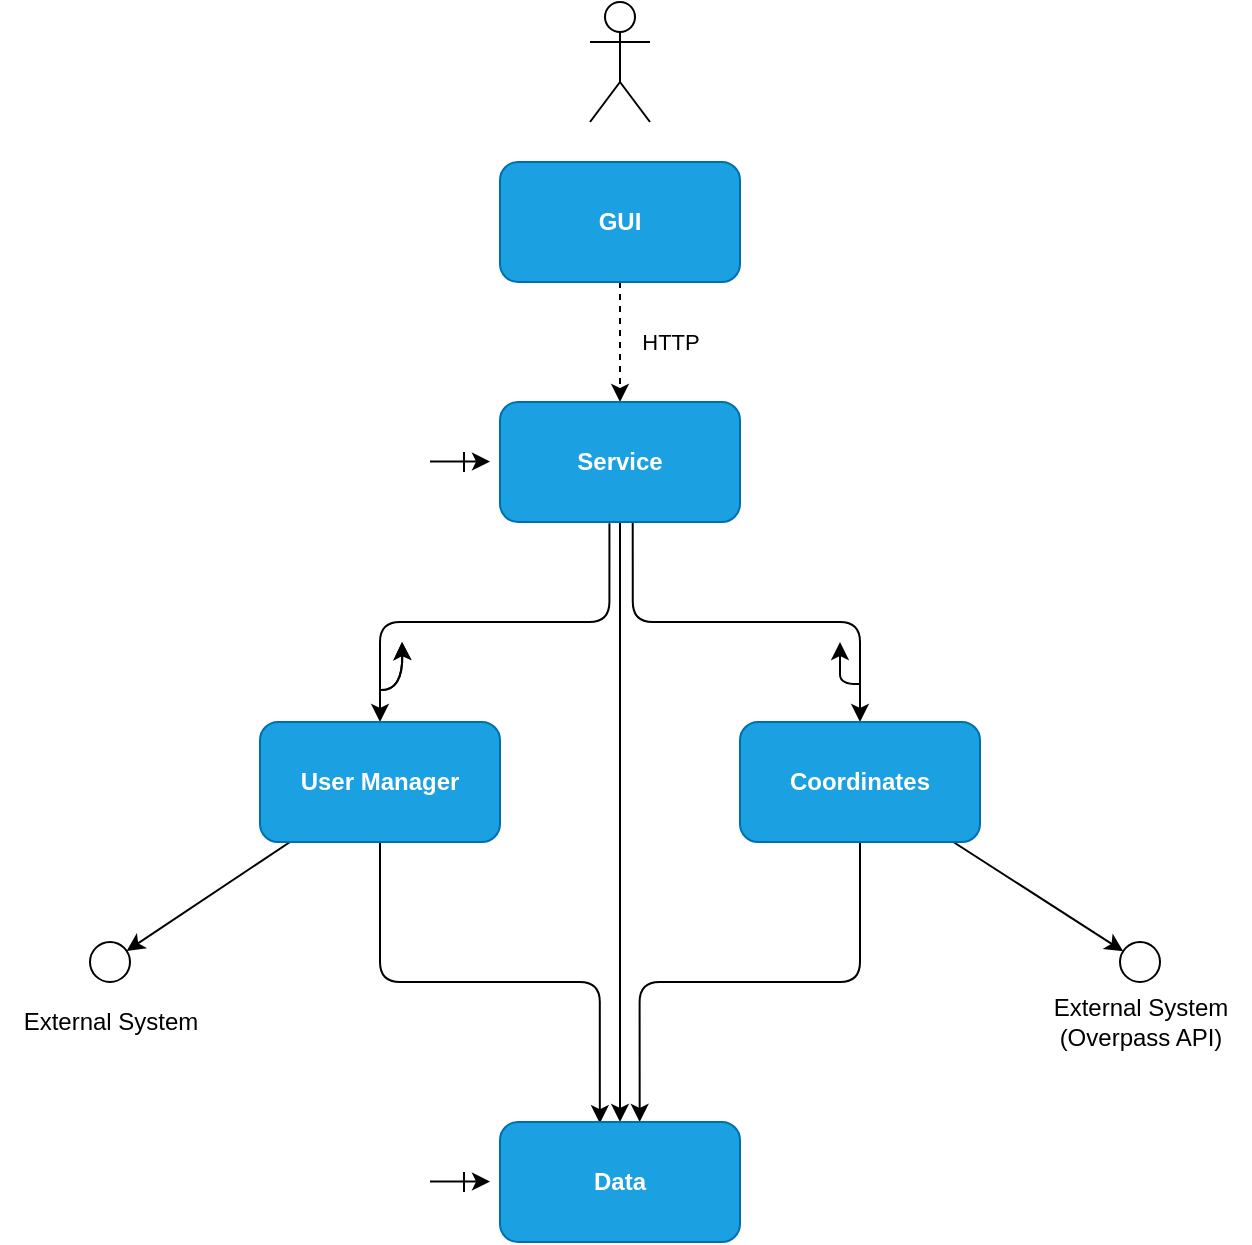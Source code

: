 <mxfile version="22.1.5" type="device">
  <diagram name="Page-1" id="sBzg-U20K1qhpTmqH94P">
    <mxGraphModel dx="794" dy="782" grid="1" gridSize="10" guides="1" tooltips="1" connect="1" arrows="1" fold="1" page="1" pageScale="1" pageWidth="850" pageHeight="1100" math="0" shadow="0">
      <root>
        <mxCell id="0" />
        <mxCell id="1" parent="0" />
        <mxCell id="JjWa9XC1oBbPK7ERYfND-1" value="" style="shape=umlActor;verticalLabelPosition=bottom;verticalAlign=top;html=1;outlineConnect=0;" parent="1" vertex="1">
          <mxGeometry x="410" y="40" width="30" height="60" as="geometry" />
        </mxCell>
        <mxCell id="JjWa9XC1oBbPK7ERYfND-4" style="edgeStyle=orthogonalEdgeStyle;rounded=0;orthogonalLoop=1;jettySize=auto;html=1;dashed=1;" parent="1" source="JjWa9XC1oBbPK7ERYfND-2" target="JjWa9XC1oBbPK7ERYfND-3" edge="1">
          <mxGeometry relative="1" as="geometry" />
        </mxCell>
        <mxCell id="JjWa9XC1oBbPK7ERYfND-5" value="HTTP" style="edgeLabel;html=1;align=center;verticalAlign=middle;resizable=0;points=[];" parent="JjWa9XC1oBbPK7ERYfND-4" vertex="1" connectable="0">
          <mxGeometry x="0.004" y="-1" relative="1" as="geometry">
            <mxPoint x="26" as="offset" />
          </mxGeometry>
        </mxCell>
        <mxCell id="JjWa9XC1oBbPK7ERYfND-2" value="GUI" style="rounded=1;whiteSpace=wrap;html=1;fillColor=#1ba1e2;strokeColor=#006EAF;fontColor=#ffffff;fontStyle=1" parent="1" vertex="1">
          <mxGeometry x="365" y="120" width="120" height="60" as="geometry" />
        </mxCell>
        <mxCell id="JjWa9XC1oBbPK7ERYfND-11" style="rounded=1;orthogonalLoop=1;jettySize=auto;html=1;edgeStyle=orthogonalEdgeStyle;exitX=0.456;exitY=1.01;exitDx=0;exitDy=0;exitPerimeter=0;" parent="1" source="JjWa9XC1oBbPK7ERYfND-3" target="JjWa9XC1oBbPK7ERYfND-10" edge="1">
          <mxGeometry relative="1" as="geometry" />
        </mxCell>
        <mxCell id="JjWa9XC1oBbPK7ERYfND-14" style="edgeStyle=orthogonalEdgeStyle;rounded=1;orthogonalLoop=1;jettySize=auto;html=1;exitX=0.553;exitY=0.999;exitDx=0;exitDy=0;exitPerimeter=0;" parent="1" source="JjWa9XC1oBbPK7ERYfND-3" target="JjWa9XC1oBbPK7ERYfND-13" edge="1">
          <mxGeometry relative="1" as="geometry" />
        </mxCell>
        <mxCell id="JjWa9XC1oBbPK7ERYfND-24" style="edgeStyle=orthogonalEdgeStyle;rounded=0;orthogonalLoop=1;jettySize=auto;html=1;" parent="1" source="JjWa9XC1oBbPK7ERYfND-3" target="JjWa9XC1oBbPK7ERYfND-18" edge="1">
          <mxGeometry relative="1" as="geometry" />
        </mxCell>
        <mxCell id="JjWa9XC1oBbPK7ERYfND-3" value="Service" style="rounded=1;whiteSpace=wrap;html=1;fillColor=#1ba1e2;strokeColor=#006EAF;fontColor=#ffffff;fontStyle=1" parent="1" vertex="1">
          <mxGeometry x="365" y="240" width="120" height="60" as="geometry" />
        </mxCell>
        <mxCell id="JjWa9XC1oBbPK7ERYfND-6" value="" style="endArrow=classic;html=1;rounded=0;" parent="1" edge="1">
          <mxGeometry width="50" height="50" relative="1" as="geometry">
            <mxPoint x="330" y="269.8" as="sourcePoint" />
            <mxPoint x="360" y="269.8" as="targetPoint" />
          </mxGeometry>
        </mxCell>
        <mxCell id="JjWa9XC1oBbPK7ERYfND-9" value="" style="endArrow=none;html=1;rounded=0;" parent="1" edge="1">
          <mxGeometry width="50" height="50" relative="1" as="geometry">
            <mxPoint x="347" y="275" as="sourcePoint" />
            <mxPoint x="347" y="265" as="targetPoint" />
          </mxGeometry>
        </mxCell>
        <mxCell id="JjWa9XC1oBbPK7ERYfND-20" style="edgeStyle=orthogonalEdgeStyle;rounded=1;orthogonalLoop=1;jettySize=auto;html=1;entryX=0.416;entryY=0.01;entryDx=0;entryDy=0;entryPerimeter=0;" parent="1" source="JjWa9XC1oBbPK7ERYfND-10" target="JjWa9XC1oBbPK7ERYfND-18" edge="1">
          <mxGeometry relative="1" as="geometry" />
        </mxCell>
        <mxCell id="JjWa9XC1oBbPK7ERYfND-22" style="rounded=0;orthogonalLoop=1;jettySize=auto;html=1;" parent="1" source="JjWa9XC1oBbPK7ERYfND-10" target="JjWa9XC1oBbPK7ERYfND-21" edge="1">
          <mxGeometry relative="1" as="geometry" />
        </mxCell>
        <mxCell id="JjWa9XC1oBbPK7ERYfND-10" value="User Manager" style="rounded=1;whiteSpace=wrap;html=1;fillColor=#1ba1e2;strokeColor=#006EAF;fontColor=#ffffff;fontStyle=1" parent="1" vertex="1">
          <mxGeometry x="245" y="400" width="120" height="60" as="geometry" />
        </mxCell>
        <mxCell id="JjWa9XC1oBbPK7ERYfND-12" value="" style="endArrow=classic;html=1;rounded=0;edgeStyle=orthogonalEdgeStyle;curved=1;" parent="1" edge="1">
          <mxGeometry width="50" height="50" relative="1" as="geometry">
            <mxPoint x="305" y="384" as="sourcePoint" />
            <mxPoint x="316" y="360" as="targetPoint" />
          </mxGeometry>
        </mxCell>
        <mxCell id="JjWa9XC1oBbPK7ERYfND-19" style="edgeStyle=orthogonalEdgeStyle;rounded=1;orthogonalLoop=1;jettySize=auto;html=1;entryX=0.582;entryY=0;entryDx=0;entryDy=0;entryPerimeter=0;" parent="1" source="JjWa9XC1oBbPK7ERYfND-13" target="JjWa9XC1oBbPK7ERYfND-18" edge="1">
          <mxGeometry relative="1" as="geometry" />
        </mxCell>
        <mxCell id="ORFWyQlfMhFtl15MFlqk-4" style="rounded=0;orthogonalLoop=1;jettySize=auto;html=1;" edge="1" parent="1" source="JjWa9XC1oBbPK7ERYfND-13" target="ORFWyQlfMhFtl15MFlqk-1">
          <mxGeometry relative="1" as="geometry" />
        </mxCell>
        <mxCell id="JjWa9XC1oBbPK7ERYfND-13" value="Coordinates" style="rounded=1;whiteSpace=wrap;html=1;fillColor=#1ba1e2;strokeColor=#006EAF;fontColor=#ffffff;fontStyle=1" parent="1" vertex="1">
          <mxGeometry x="485" y="400" width="120" height="60" as="geometry" />
        </mxCell>
        <mxCell id="JjWa9XC1oBbPK7ERYfND-15" value="" style="endArrow=classic;html=1;rounded=0;edgeStyle=orthogonalEdgeStyle;curved=1;" parent="1" edge="1">
          <mxGeometry width="50" height="50" relative="1" as="geometry">
            <mxPoint x="545" y="381" as="sourcePoint" />
            <mxPoint x="535" y="360" as="targetPoint" />
          </mxGeometry>
        </mxCell>
        <mxCell id="JjWa9XC1oBbPK7ERYfND-16" value="" style="endArrow=classic;html=1;rounded=0;edgeStyle=orthogonalEdgeStyle;curved=1;" parent="1" edge="1">
          <mxGeometry width="50" height="50" relative="1" as="geometry">
            <mxPoint x="305" y="384" as="sourcePoint" />
            <mxPoint x="316" y="360" as="targetPoint" />
          </mxGeometry>
        </mxCell>
        <mxCell id="JjWa9XC1oBbPK7ERYfND-18" value="Data" style="rounded=1;whiteSpace=wrap;html=1;fillColor=#1ba1e2;strokeColor=#006EAF;fontColor=#ffffff;fontStyle=1" parent="1" vertex="1">
          <mxGeometry x="365" y="600" width="120" height="60" as="geometry" />
        </mxCell>
        <mxCell id="JjWa9XC1oBbPK7ERYfND-21" value="" style="ellipse;whiteSpace=wrap;html=1;aspect=fixed;" parent="1" vertex="1">
          <mxGeometry x="160" y="510" width="20" height="20" as="geometry" />
        </mxCell>
        <mxCell id="JjWa9XC1oBbPK7ERYfND-25" value="External System" style="text;html=1;align=center;verticalAlign=middle;resizable=0;points=[];autosize=1;strokeColor=none;fillColor=none;" parent="1" vertex="1">
          <mxGeometry x="115" y="535" width="110" height="30" as="geometry" />
        </mxCell>
        <mxCell id="JjWa9XC1oBbPK7ERYfND-29" value="" style="endArrow=classic;html=1;rounded=0;" parent="1" edge="1">
          <mxGeometry width="50" height="50" relative="1" as="geometry">
            <mxPoint x="330" y="629.8" as="sourcePoint" />
            <mxPoint x="360" y="629.8" as="targetPoint" />
          </mxGeometry>
        </mxCell>
        <mxCell id="JjWa9XC1oBbPK7ERYfND-30" value="" style="endArrow=none;html=1;rounded=0;" parent="1" edge="1">
          <mxGeometry width="50" height="50" relative="1" as="geometry">
            <mxPoint x="347" y="635" as="sourcePoint" />
            <mxPoint x="347" y="625" as="targetPoint" />
          </mxGeometry>
        </mxCell>
        <mxCell id="ORFWyQlfMhFtl15MFlqk-1" value="" style="ellipse;whiteSpace=wrap;html=1;aspect=fixed;" vertex="1" parent="1">
          <mxGeometry x="675" y="510" width="20" height="20" as="geometry" />
        </mxCell>
        <mxCell id="ORFWyQlfMhFtl15MFlqk-2" value="&lt;div&gt;External System&lt;/div&gt;&lt;div&gt;(Overpass API)&lt;br&gt;&lt;/div&gt;" style="text;html=1;align=center;verticalAlign=middle;resizable=0;points=[];autosize=1;strokeColor=none;fillColor=none;" vertex="1" parent="1">
          <mxGeometry x="630" y="530" width="110" height="40" as="geometry" />
        </mxCell>
      </root>
    </mxGraphModel>
  </diagram>
</mxfile>
